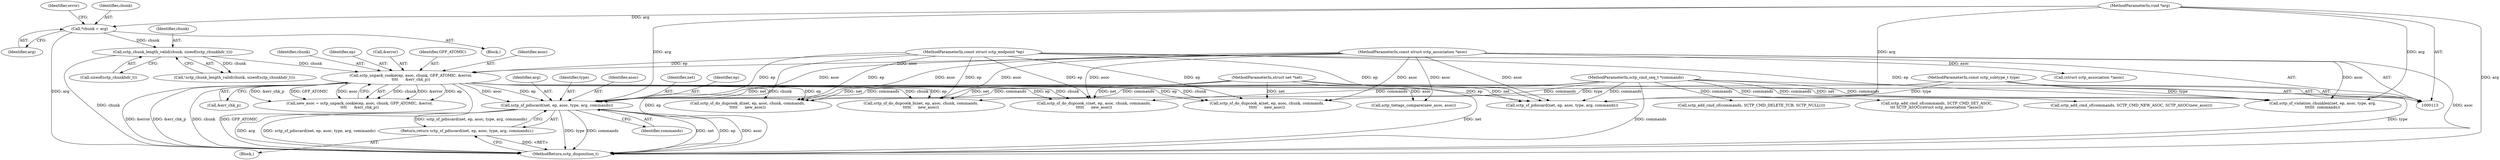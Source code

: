 digraph "0_linux_f2815633504b442ca0b0605c16bf3d88a3a0fcea@pointer" {
"1000215" [label="(Call,sctp_sf_pdiscard(net, ep, asoc, type, arg, commands))"];
"1000114" [label="(MethodParameterIn,struct net *net)"];
"1000178" [label="(Call,sctp_unpack_cookie(ep, asoc, chunk, GFP_ATOMIC, &error,\n\t\t\t\t      &err_chk_p))"];
"1000115" [label="(MethodParameterIn,const struct sctp_endpoint *ep)"];
"1000116" [label="(MethodParameterIn,const struct sctp_association *asoc)"];
"1000135" [label="(Call,sctp_chunk_length_valid(chunk, sizeof(sctp_chunkhdr_t)))"];
"1000123" [label="(Call,*chunk = arg)"];
"1000118" [label="(MethodParameterIn,void *arg)"];
"1000117" [label="(MethodParameterIn,const sctp_subtype_t type)"];
"1000119" [label="(MethodParameterIn,sctp_cmd_seq_t *commands)"];
"1000214" [label="(Return,return sctp_sf_pdiscard(net, ep, asoc, type, arg, commands);)"];
"1000140" [label="(Call,sctp_sf_violation_chunklen(net, ep, asoc, type, arg,\n\t\t\t\t\t\t  commands))"];
"1000125" [label="(Identifier,arg)"];
"1000218" [label="(Identifier,asoc)"];
"1000306" [label="(MethodReturn,sctp_disposition_t)"];
"1000129" [label="(Identifier,error)"];
"1000116" [label="(MethodParameterIn,const struct sctp_association *asoc)"];
"1000117" [label="(MethodParameterIn,const sctp_subtype_t type)"];
"1000233" [label="(Call,sctp_sf_do_dupcook_a(net, ep, asoc, chunk, commands,\n\t\t\t\t\t      new_asoc))"];
"1000285" [label="(Call,sctp_add_cmd_sf(commands, SCTP_CMD_NEW_ASOC, SCTP_ASOC(new_asoc)))"];
"1000181" [label="(Identifier,chunk)"];
"1000136" [label="(Identifier,chunk)"];
"1000255" [label="(Call,sctp_sf_do_dupcook_c(net, ep, asoc, chunk, commands,\n\t\t\t\t\t      new_asoc))"];
"1000216" [label="(Identifier,net)"];
"1000179" [label="(Identifier,ep)"];
"1000215" [label="(Call,sctp_sf_pdiscard(net, ep, asoc, type, arg, commands))"];
"1000298" [label="(Call,(struct sctp_association *)asoc)"];
"1000290" [label="(Call,sctp_add_cmd_sf(commands, SCTP_CMD_DELETE_TCB, SCTP_NULL()))"];
"1000193" [label="(Block,)"];
"1000119" [label="(MethodParameterIn,sctp_cmd_seq_t *commands)"];
"1000217" [label="(Identifier,ep)"];
"1000220" [label="(Identifier,arg)"];
"1000183" [label="(Call,&error)"];
"1000224" [label="(Call,sctp_tietags_compare(new_asoc, asoc))"];
"1000114" [label="(MethodParameterIn,struct net *net)"];
"1000135" [label="(Call,sctp_chunk_length_valid(chunk, sizeof(sctp_chunkhdr_t)))"];
"1000124" [label="(Identifier,chunk)"];
"1000118" [label="(MethodParameterIn,void *arg)"];
"1000176" [label="(Call,new_asoc = sctp_unpack_cookie(ep, asoc, chunk, GFP_ATOMIC, &error,\n\t\t\t\t      &err_chk_p))"];
"1000294" [label="(Call,sctp_add_cmd_sf(commands, SCTP_CMD_SET_ASOC,\n\t\t\t SCTP_ASOC((struct sctp_association *)asoc)))"];
"1000266" [label="(Call,sctp_sf_do_dupcook_d(net, ep, asoc, chunk, commands,\n\t\t\t\t\t      new_asoc))"];
"1000185" [label="(Call,&err_chk_p)"];
"1000277" [label="(Call,sctp_sf_pdiscard(net, ep, asoc, type, arg, commands))"];
"1000182" [label="(Identifier,GFP_ATOMIC)"];
"1000221" [label="(Identifier,commands)"];
"1000219" [label="(Identifier,type)"];
"1000178" [label="(Call,sctp_unpack_cookie(ep, asoc, chunk, GFP_ATOMIC, &error,\n\t\t\t\t      &err_chk_p))"];
"1000214" [label="(Return,return sctp_sf_pdiscard(net, ep, asoc, type, arg, commands);)"];
"1000120" [label="(Block,)"];
"1000123" [label="(Call,*chunk = arg)"];
"1000180" [label="(Identifier,asoc)"];
"1000134" [label="(Call,!sctp_chunk_length_valid(chunk, sizeof(sctp_chunkhdr_t)))"];
"1000137" [label="(Call,sizeof(sctp_chunkhdr_t))"];
"1000244" [label="(Call,sctp_sf_do_dupcook_b(net, ep, asoc, chunk, commands,\n\t\t\t\t\t      new_asoc))"];
"1000115" [label="(MethodParameterIn,const struct sctp_endpoint *ep)"];
"1000215" -> "1000214"  [label="AST: "];
"1000215" -> "1000221"  [label="CFG: "];
"1000216" -> "1000215"  [label="AST: "];
"1000217" -> "1000215"  [label="AST: "];
"1000218" -> "1000215"  [label="AST: "];
"1000219" -> "1000215"  [label="AST: "];
"1000220" -> "1000215"  [label="AST: "];
"1000221" -> "1000215"  [label="AST: "];
"1000214" -> "1000215"  [label="CFG: "];
"1000215" -> "1000306"  [label="DDG: type"];
"1000215" -> "1000306"  [label="DDG: commands"];
"1000215" -> "1000306"  [label="DDG: net"];
"1000215" -> "1000306"  [label="DDG: ep"];
"1000215" -> "1000306"  [label="DDG: asoc"];
"1000215" -> "1000306"  [label="DDG: arg"];
"1000215" -> "1000306"  [label="DDG: sctp_sf_pdiscard(net, ep, asoc, type, arg, commands)"];
"1000215" -> "1000214"  [label="DDG: sctp_sf_pdiscard(net, ep, asoc, type, arg, commands)"];
"1000114" -> "1000215"  [label="DDG: net"];
"1000178" -> "1000215"  [label="DDG: ep"];
"1000178" -> "1000215"  [label="DDG: asoc"];
"1000115" -> "1000215"  [label="DDG: ep"];
"1000116" -> "1000215"  [label="DDG: asoc"];
"1000117" -> "1000215"  [label="DDG: type"];
"1000118" -> "1000215"  [label="DDG: arg"];
"1000119" -> "1000215"  [label="DDG: commands"];
"1000114" -> "1000113"  [label="AST: "];
"1000114" -> "1000306"  [label="DDG: net"];
"1000114" -> "1000140"  [label="DDG: net"];
"1000114" -> "1000233"  [label="DDG: net"];
"1000114" -> "1000244"  [label="DDG: net"];
"1000114" -> "1000255"  [label="DDG: net"];
"1000114" -> "1000266"  [label="DDG: net"];
"1000114" -> "1000277"  [label="DDG: net"];
"1000178" -> "1000176"  [label="AST: "];
"1000178" -> "1000185"  [label="CFG: "];
"1000179" -> "1000178"  [label="AST: "];
"1000180" -> "1000178"  [label="AST: "];
"1000181" -> "1000178"  [label="AST: "];
"1000182" -> "1000178"  [label="AST: "];
"1000183" -> "1000178"  [label="AST: "];
"1000185" -> "1000178"  [label="AST: "];
"1000176" -> "1000178"  [label="CFG: "];
"1000178" -> "1000306"  [label="DDG: &err_chk_p"];
"1000178" -> "1000306"  [label="DDG: chunk"];
"1000178" -> "1000306"  [label="DDG: GFP_ATOMIC"];
"1000178" -> "1000306"  [label="DDG: &error"];
"1000178" -> "1000176"  [label="DDG: chunk"];
"1000178" -> "1000176"  [label="DDG: &error"];
"1000178" -> "1000176"  [label="DDG: ep"];
"1000178" -> "1000176"  [label="DDG: &err_chk_p"];
"1000178" -> "1000176"  [label="DDG: GFP_ATOMIC"];
"1000178" -> "1000176"  [label="DDG: asoc"];
"1000115" -> "1000178"  [label="DDG: ep"];
"1000116" -> "1000178"  [label="DDG: asoc"];
"1000135" -> "1000178"  [label="DDG: chunk"];
"1000178" -> "1000224"  [label="DDG: asoc"];
"1000178" -> "1000233"  [label="DDG: ep"];
"1000178" -> "1000233"  [label="DDG: chunk"];
"1000178" -> "1000244"  [label="DDG: ep"];
"1000178" -> "1000244"  [label="DDG: chunk"];
"1000178" -> "1000255"  [label="DDG: ep"];
"1000178" -> "1000255"  [label="DDG: chunk"];
"1000178" -> "1000266"  [label="DDG: ep"];
"1000178" -> "1000266"  [label="DDG: chunk"];
"1000178" -> "1000277"  [label="DDG: ep"];
"1000115" -> "1000113"  [label="AST: "];
"1000115" -> "1000306"  [label="DDG: ep"];
"1000115" -> "1000140"  [label="DDG: ep"];
"1000115" -> "1000233"  [label="DDG: ep"];
"1000115" -> "1000244"  [label="DDG: ep"];
"1000115" -> "1000255"  [label="DDG: ep"];
"1000115" -> "1000266"  [label="DDG: ep"];
"1000115" -> "1000277"  [label="DDG: ep"];
"1000116" -> "1000113"  [label="AST: "];
"1000116" -> "1000306"  [label="DDG: asoc"];
"1000116" -> "1000140"  [label="DDG: asoc"];
"1000116" -> "1000224"  [label="DDG: asoc"];
"1000116" -> "1000233"  [label="DDG: asoc"];
"1000116" -> "1000244"  [label="DDG: asoc"];
"1000116" -> "1000255"  [label="DDG: asoc"];
"1000116" -> "1000266"  [label="DDG: asoc"];
"1000116" -> "1000277"  [label="DDG: asoc"];
"1000116" -> "1000298"  [label="DDG: asoc"];
"1000135" -> "1000134"  [label="AST: "];
"1000135" -> "1000137"  [label="CFG: "];
"1000136" -> "1000135"  [label="AST: "];
"1000137" -> "1000135"  [label="AST: "];
"1000134" -> "1000135"  [label="CFG: "];
"1000135" -> "1000306"  [label="DDG: chunk"];
"1000135" -> "1000134"  [label="DDG: chunk"];
"1000123" -> "1000135"  [label="DDG: chunk"];
"1000123" -> "1000120"  [label="AST: "];
"1000123" -> "1000125"  [label="CFG: "];
"1000124" -> "1000123"  [label="AST: "];
"1000125" -> "1000123"  [label="AST: "];
"1000129" -> "1000123"  [label="CFG: "];
"1000123" -> "1000306"  [label="DDG: arg"];
"1000118" -> "1000123"  [label="DDG: arg"];
"1000118" -> "1000113"  [label="AST: "];
"1000118" -> "1000306"  [label="DDG: arg"];
"1000118" -> "1000140"  [label="DDG: arg"];
"1000118" -> "1000277"  [label="DDG: arg"];
"1000117" -> "1000113"  [label="AST: "];
"1000117" -> "1000306"  [label="DDG: type"];
"1000117" -> "1000140"  [label="DDG: type"];
"1000117" -> "1000277"  [label="DDG: type"];
"1000119" -> "1000113"  [label="AST: "];
"1000119" -> "1000306"  [label="DDG: commands"];
"1000119" -> "1000140"  [label="DDG: commands"];
"1000119" -> "1000233"  [label="DDG: commands"];
"1000119" -> "1000244"  [label="DDG: commands"];
"1000119" -> "1000255"  [label="DDG: commands"];
"1000119" -> "1000266"  [label="DDG: commands"];
"1000119" -> "1000277"  [label="DDG: commands"];
"1000119" -> "1000285"  [label="DDG: commands"];
"1000119" -> "1000290"  [label="DDG: commands"];
"1000119" -> "1000294"  [label="DDG: commands"];
"1000214" -> "1000193"  [label="AST: "];
"1000306" -> "1000214"  [label="CFG: "];
"1000214" -> "1000306"  [label="DDG: <RET>"];
}
